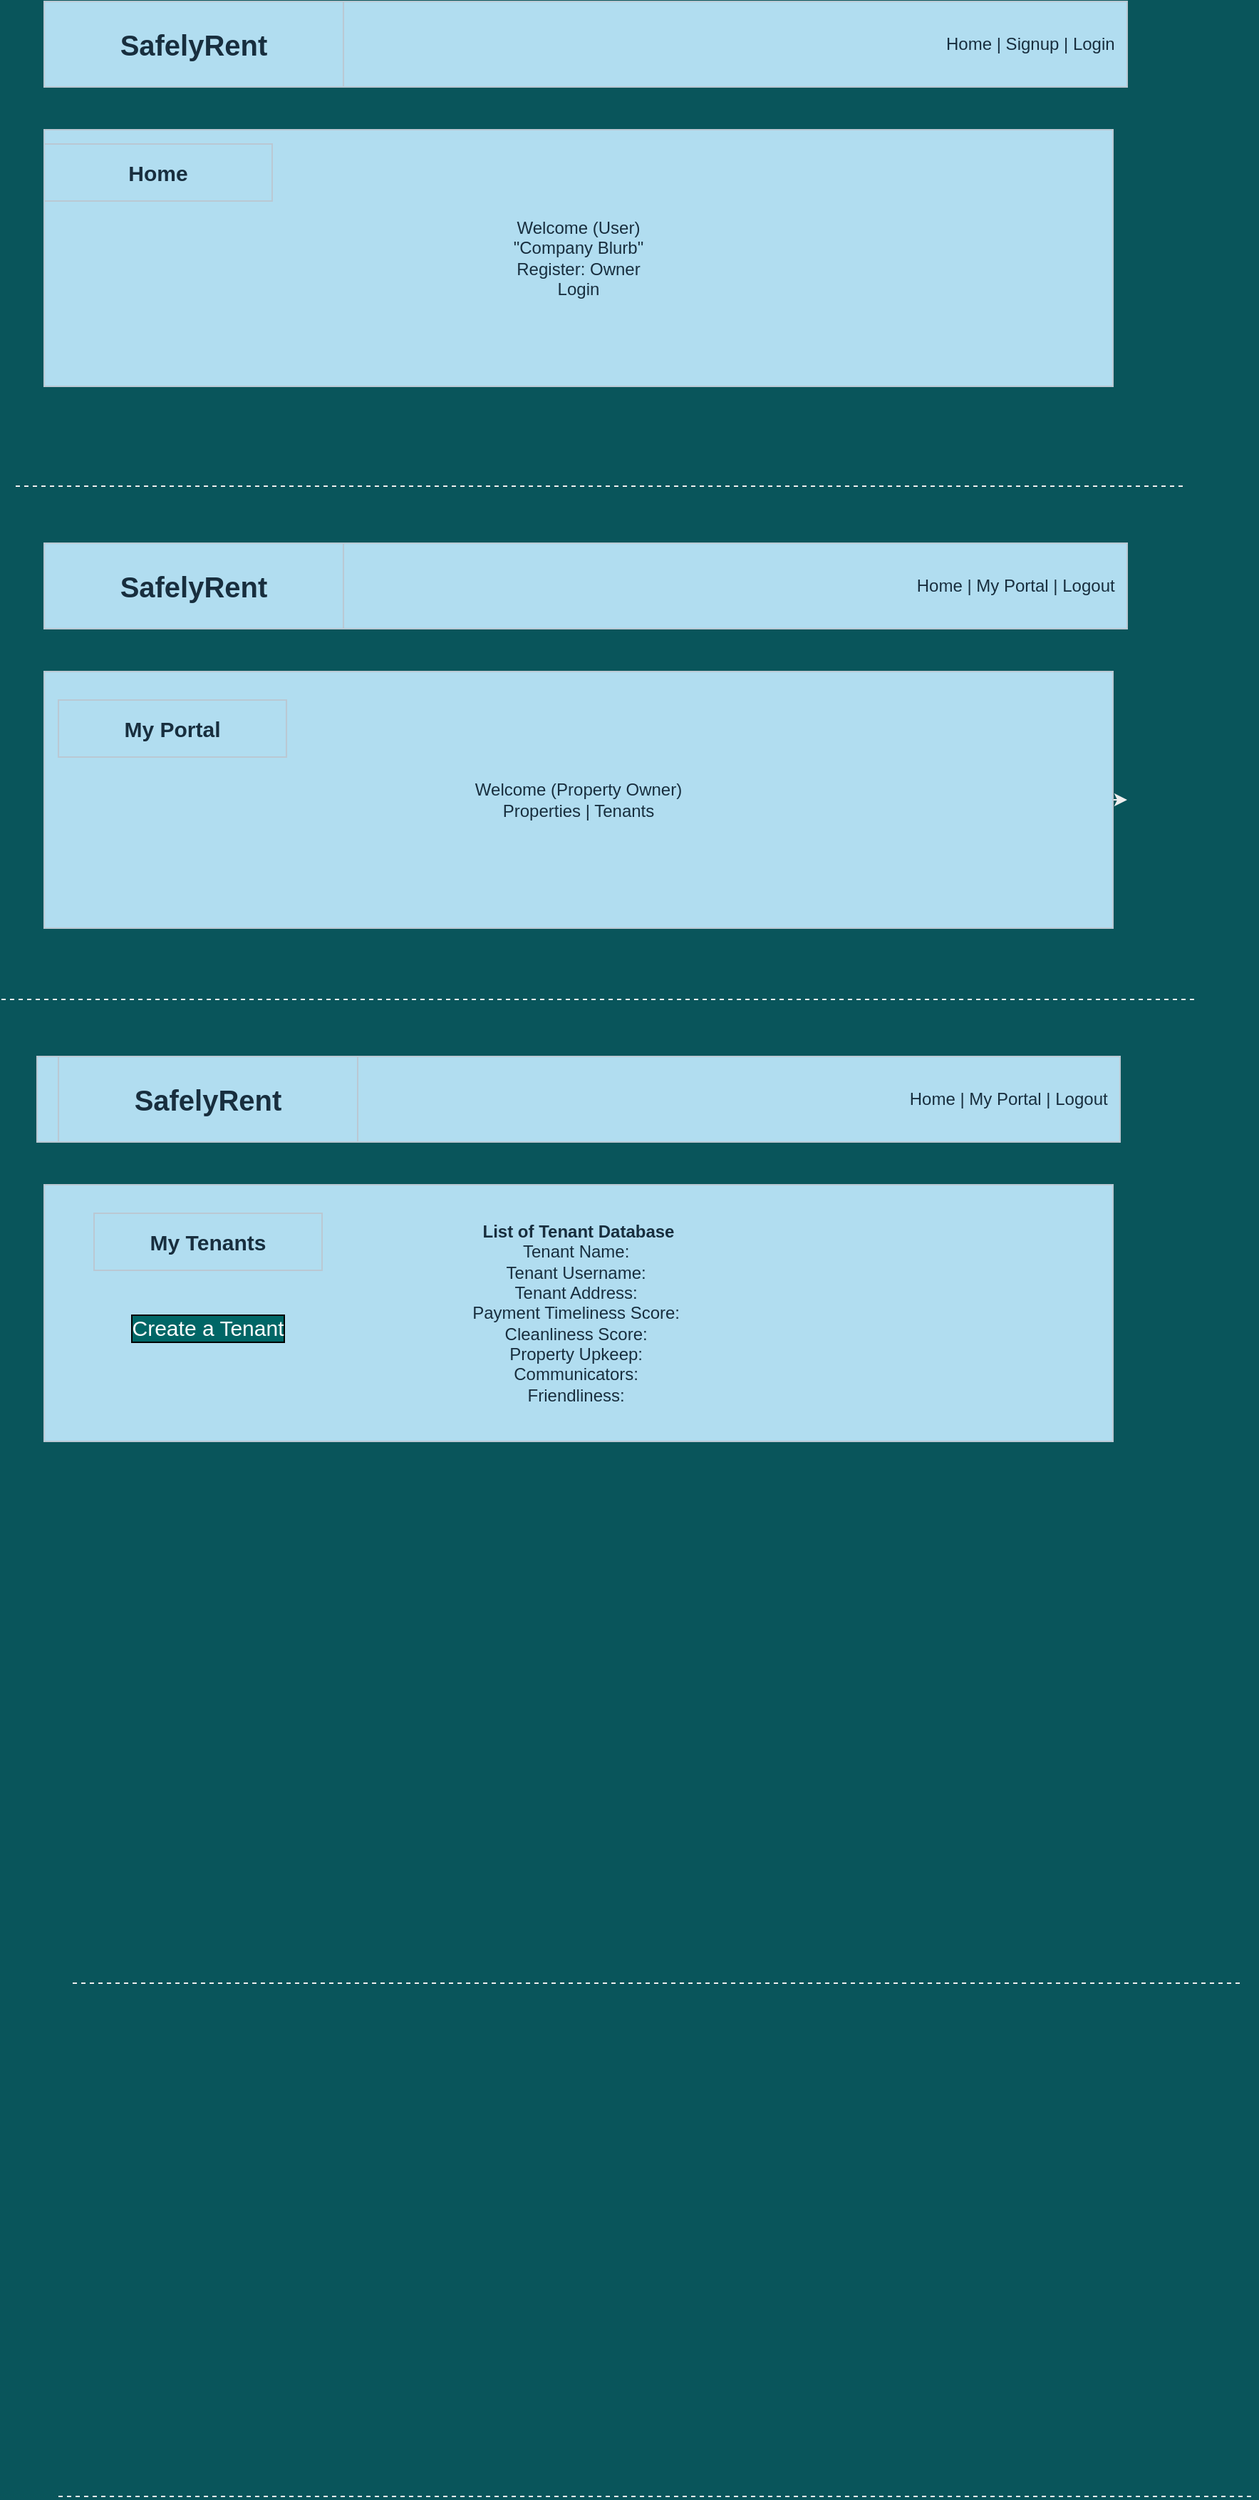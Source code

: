 <mxfile version="14.0.4" type="github">
  <diagram id="puR8bFH_dAUYSolfHmQK" name="Page-1">
    <mxGraphModel dx="1013" dy="575" grid="1" gridSize="10" guides="1" tooltips="1" connect="1" arrows="1" fold="1" page="1" pageScale="1" pageWidth="850" pageHeight="1100" background="#09555B" math="0" shadow="0">
      <root>
        <mxCell id="0" />
        <mxCell id="1" parent="0" />
        <mxCell id="63Jptf02z77UDxQiLoMV-1" value="Home | Signup | Login&amp;nbsp;&amp;nbsp;" style="whiteSpace=wrap;html=1;align=right;fillColor=#B1DDF0;strokeColor=#BAC8D3;fontColor=#182E3E;" vertex="1" parent="1">
          <mxGeometry x="40" y="10" width="760" height="60" as="geometry" />
        </mxCell>
        <mxCell id="63Jptf02z77UDxQiLoMV-2" value="Welcome (User)&lt;br&gt;&quot;Company Blurb&quot;&lt;br&gt;Register: Owner&lt;br&gt;Login" style="whiteSpace=wrap;html=1;fillColor=#B1DDF0;strokeColor=#BAC8D3;fontColor=#182E3E;" vertex="1" parent="1">
          <mxGeometry x="40" y="100" width="750" height="180" as="geometry" />
        </mxCell>
        <mxCell id="63Jptf02z77UDxQiLoMV-3" value="SafelyRent" style="whiteSpace=wrap;html=1;fillColor=#B1DDF0;strokeColor=#BAC8D3;fontStyle=1;fontSize=20;fontColor=#182E3E;" vertex="1" parent="1">
          <mxGeometry x="40" y="10" width="210" height="60" as="geometry" />
        </mxCell>
        <mxCell id="63Jptf02z77UDxQiLoMV-4" value="Home | My Portal | Logout&amp;nbsp;&amp;nbsp;" style="whiteSpace=wrap;html=1;align=right;fillColor=#B1DDF0;strokeColor=#BAC8D3;fontColor=#182E3E;" vertex="1" parent="1">
          <mxGeometry x="40" y="390" width="760" height="60" as="geometry" />
        </mxCell>
        <mxCell id="63Jptf02z77UDxQiLoMV-5" value="" style="endArrow=none;dashed=1;html=1;strokeColor=#EEEEEE;fontColor=#FFFFFF;" edge="1" parent="1">
          <mxGeometry width="50" height="50" relative="1" as="geometry">
            <mxPoint x="20" y="350" as="sourcePoint" />
            <mxPoint x="840" y="350" as="targetPoint" />
          </mxGeometry>
        </mxCell>
        <mxCell id="63Jptf02z77UDxQiLoMV-6" value="SafelyRent" style="whiteSpace=wrap;html=1;fillColor=#B1DDF0;strokeColor=#BAC8D3;fontStyle=1;fontSize=20;fontColor=#182E3E;" vertex="1" parent="1">
          <mxGeometry x="40" y="390" width="210" height="60" as="geometry" />
        </mxCell>
        <mxCell id="63Jptf02z77UDxQiLoMV-15" style="edgeStyle=orthogonalEdgeStyle;curved=0;rounded=1;sketch=0;orthogonalLoop=1;jettySize=auto;html=1;exitX=1;exitY=0.5;exitDx=0;exitDy=0;strokeColor=#EEEEEE;fontSize=15;fontColor=#FFFFFF;" edge="1" parent="1" source="63Jptf02z77UDxQiLoMV-7">
          <mxGeometry relative="1" as="geometry">
            <mxPoint x="800" y="570" as="targetPoint" />
          </mxGeometry>
        </mxCell>
        <mxCell id="63Jptf02z77UDxQiLoMV-7" value="Welcome (Property Owner)&lt;br&gt;Properties | Tenants" style="whiteSpace=wrap;html=1;fillColor=#B1DDF0;strokeColor=#BAC8D3;fontColor=#182E3E;" vertex="1" parent="1">
          <mxGeometry x="40" y="480" width="750" height="180" as="geometry" />
        </mxCell>
        <mxCell id="63Jptf02z77UDxQiLoMV-8" value="My Portal" style="whiteSpace=wrap;html=1;sketch=0;strokeColor=#BAC8D3;fillColor=#B1DDF0;fontColor=#182E3E;fontStyle=1;fontSize=15;" vertex="1" parent="1">
          <mxGeometry x="50" y="500" width="160" height="40" as="geometry" />
        </mxCell>
        <mxCell id="63Jptf02z77UDxQiLoMV-9" value="&lt;b&gt;List of Tenant Database&lt;/b&gt;&lt;br&gt;Tenant Name:&amp;nbsp;&lt;br&gt;Tenant Username:&amp;nbsp;&lt;br&gt;Tenant Address:&amp;nbsp;&lt;br&gt;&lt;div&gt;Payment Timeliness Score:&amp;nbsp;&lt;/div&gt;&lt;div&gt;Cleanliness Score:&amp;nbsp;&lt;/div&gt;&lt;div&gt;Property Upkeep:&amp;nbsp;&lt;/div&gt;&lt;div&gt;Communicators:&amp;nbsp;&lt;/div&gt;&lt;div&gt;Friendliness:&amp;nbsp;&lt;/div&gt;" style="whiteSpace=wrap;html=1;fillColor=#B1DDF0;strokeColor=#BAC8D3;fontColor=#182E3E;" vertex="1" parent="1">
          <mxGeometry x="40" y="840" width="750" height="180" as="geometry" />
        </mxCell>
        <mxCell id="63Jptf02z77UDxQiLoMV-11" value="" style="endArrow=none;dashed=1;html=1;strokeColor=#EEEEEE;fontSize=15;fontColor=#FFFFFF;" edge="1" parent="1">
          <mxGeometry width="50" height="50" relative="1" as="geometry">
            <mxPoint x="10" y="710" as="sourcePoint" />
            <mxPoint x="850" y="710" as="targetPoint" />
          </mxGeometry>
        </mxCell>
        <mxCell id="63Jptf02z77UDxQiLoMV-12" value="Home | My Portal | Logout&amp;nbsp;&amp;nbsp;" style="whiteSpace=wrap;html=1;align=right;fillColor=#B1DDF0;strokeColor=#BAC8D3;fontColor=#182E3E;" vertex="1" parent="1">
          <mxGeometry x="35" y="750" width="760" height="60" as="geometry" />
        </mxCell>
        <mxCell id="63Jptf02z77UDxQiLoMV-13" value="SafelyRent" style="whiteSpace=wrap;html=1;fillColor=#B1DDF0;strokeColor=#BAC8D3;fontStyle=1;fontSize=20;fontColor=#182E3E;" vertex="1" parent="1">
          <mxGeometry x="50" y="750" width="210" height="60" as="geometry" />
        </mxCell>
        <mxCell id="63Jptf02z77UDxQiLoMV-14" value="My Tenants" style="whiteSpace=wrap;html=1;sketch=0;strokeColor=#BAC8D3;fillColor=#B1DDF0;fontColor=#182E3E;fontStyle=1;fontSize=15;" vertex="1" parent="1">
          <mxGeometry x="75" y="860" width="160" height="40" as="geometry" />
        </mxCell>
        <mxCell id="63Jptf02z77UDxQiLoMV-16" value="Home" style="whiteSpace=wrap;html=1;sketch=0;strokeColor=#BAC8D3;fillColor=#B1DDF0;fontColor=#182E3E;fontStyle=1;fontSize=15;" vertex="1" parent="1">
          <mxGeometry x="40" y="110" width="160" height="40" as="geometry" />
        </mxCell>
        <mxCell id="63Jptf02z77UDxQiLoMV-21" value="" style="endArrow=none;dashed=1;html=1;strokeColor=#EEEEEE;fontColor=#FFFFFF;" edge="1" parent="1">
          <mxGeometry width="50" height="50" relative="1" as="geometry">
            <mxPoint x="60" y="1400" as="sourcePoint" />
            <mxPoint x="880" y="1400" as="targetPoint" />
          </mxGeometry>
        </mxCell>
        <mxCell id="63Jptf02z77UDxQiLoMV-27" value="" style="endArrow=none;dashed=1;html=1;strokeColor=#EEEEEE;fontSize=15;fontColor=#FFFFFF;" edge="1" parent="1">
          <mxGeometry width="50" height="50" relative="1" as="geometry">
            <mxPoint x="50" y="1760" as="sourcePoint" />
            <mxPoint x="890" y="1760" as="targetPoint" />
          </mxGeometry>
        </mxCell>
        <mxCell id="63Jptf02z77UDxQiLoMV-32" value="Create a Tenant" style="rounded=1;whiteSpace=wrap;html=1;sketch=0;strokeColor=#BAC8D3;fillColor=#B1DDF0;fontSize=15;labelBackgroundColor=#006666;labelBorderColor=#000000;fontColor=#FFFFFF;" vertex="1" parent="1">
          <mxGeometry x="85" y="940" width="140" as="geometry" />
        </mxCell>
      </root>
    </mxGraphModel>
  </diagram>
</mxfile>
